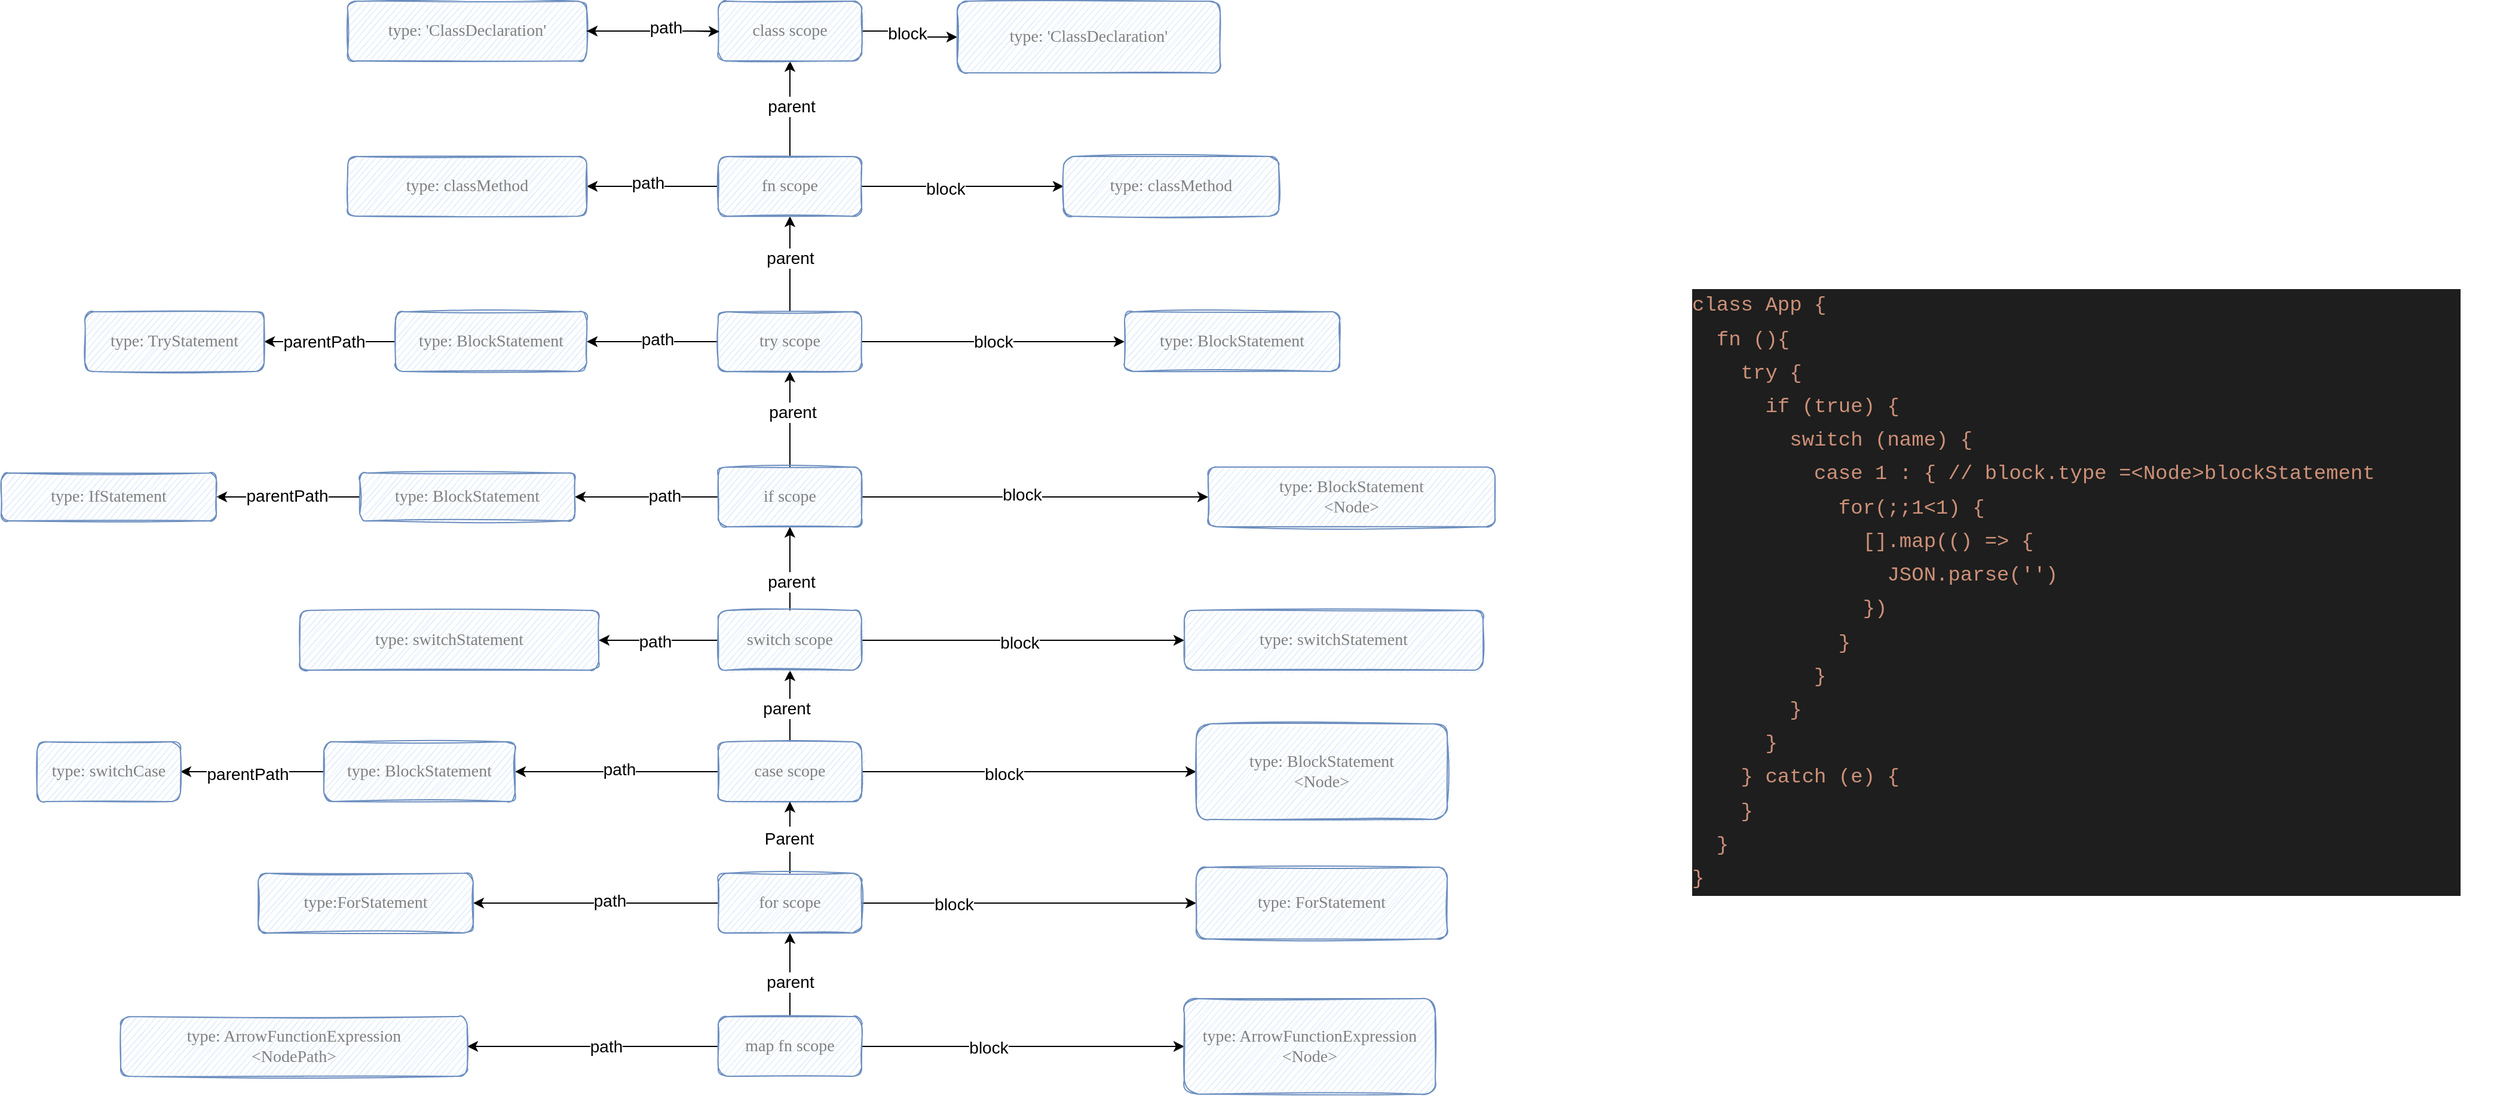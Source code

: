 <mxfile version="16.0.2" type="device"><diagram id="taAJ-SXlamhrRmZoocP4" name="scope"><mxGraphModel dx="946" dy="672" grid="1" gridSize="10" guides="1" tooltips="1" connect="1" arrows="1" fold="1" page="1" pageScale="1" pageWidth="1169" pageHeight="1654" math="0" shadow="0"><root><mxCell id="0"/><mxCell id="1" parent="0"/><mxCell id="28EXJgT4AXGGkF15XMkx-15" value="" style="edgeStyle=orthogonalEdgeStyle;rounded=0;orthogonalLoop=1;jettySize=auto;html=1;fontSize=14;" parent="1" source="28EXJgT4AXGGkF15XMkx-1" target="28EXJgT4AXGGkF15XMkx-2" edge="1"><mxGeometry relative="1" as="geometry"/></mxCell><mxCell id="28EXJgT4AXGGkF15XMkx-17" value="parent" style="edgeLabel;html=1;align=center;verticalAlign=middle;resizable=0;points=[];fontSize=14;" parent="28EXJgT4AXGGkF15XMkx-15" vertex="1" connectable="0"><mxGeometry x="-0.067" y="3" relative="1" as="geometry"><mxPoint as="offset"/></mxGeometry></mxCell><mxCell id="28EXJgT4AXGGkF15XMkx-40" style="edgeStyle=orthogonalEdgeStyle;rounded=0;orthogonalLoop=1;jettySize=auto;html=1;exitX=1;exitY=0.5;exitDx=0;exitDy=0;fontSize=14;" parent="1" source="28EXJgT4AXGGkF15XMkx-1" target="28EXJgT4AXGGkF15XMkx-39" edge="1"><mxGeometry relative="1" as="geometry"/></mxCell><mxCell id="28EXJgT4AXGGkF15XMkx-41" value="block" style="edgeLabel;html=1;align=center;verticalAlign=middle;resizable=0;points=[];fontSize=14;" parent="28EXJgT4AXGGkF15XMkx-40" vertex="1" connectable="0"><mxGeometry x="-0.15" y="-2" relative="1" as="geometry"><mxPoint as="offset"/></mxGeometry></mxCell><mxCell id="28EXJgT4AXGGkF15XMkx-44" value="" style="edgeStyle=orthogonalEdgeStyle;rounded=0;orthogonalLoop=1;jettySize=auto;html=1;fontSize=14;" parent="1" source="28EXJgT4AXGGkF15XMkx-1" target="28EXJgT4AXGGkF15XMkx-43" edge="1"><mxGeometry relative="1" as="geometry"/></mxCell><mxCell id="28EXJgT4AXGGkF15XMkx-45" value="path" style="edgeLabel;html=1;align=center;verticalAlign=middle;resizable=0;points=[];fontSize=14;" parent="28EXJgT4AXGGkF15XMkx-44" vertex="1" connectable="0"><mxGeometry x="-0.025" y="-2" relative="1" as="geometry"><mxPoint as="offset"/></mxGeometry></mxCell><mxCell id="28EXJgT4AXGGkF15XMkx-1" value="&lt;font color=&quot;#808080&quot; face=&quot;Comic Sans MS&quot;&gt;&lt;span style=&quot;font-size: 14px&quot;&gt;case scope&lt;/span&gt;&lt;/font&gt;" style="rounded=1;whiteSpace=wrap;html=1;fillColor=#dae8fc;strokeColor=#6c8ebf;sketch=1;" parent="1" vertex="1"><mxGeometry x="880" y="850" width="120" height="50" as="geometry"/></mxCell><mxCell id="28EXJgT4AXGGkF15XMkx-18" value="" style="edgeStyle=orthogonalEdgeStyle;rounded=0;orthogonalLoop=1;jettySize=auto;html=1;fontSize=14;" parent="1" source="28EXJgT4AXGGkF15XMkx-2" target="28EXJgT4AXGGkF15XMkx-7" edge="1"><mxGeometry relative="1" as="geometry"/></mxCell><mxCell id="28EXJgT4AXGGkF15XMkx-19" value="parent" style="edgeLabel;html=1;align=center;verticalAlign=middle;resizable=0;points=[];fontSize=14;" parent="28EXJgT4AXGGkF15XMkx-18" vertex="1" connectable="0"><mxGeometry x="-0.314" y="-1" relative="1" as="geometry"><mxPoint as="offset"/></mxGeometry></mxCell><mxCell id="28EXJgT4AXGGkF15XMkx-50" value="" style="edgeStyle=orthogonalEdgeStyle;rounded=0;orthogonalLoop=1;jettySize=auto;html=1;fontSize=14;" parent="1" source="28EXJgT4AXGGkF15XMkx-2" target="28EXJgT4AXGGkF15XMkx-49" edge="1"><mxGeometry relative="1" as="geometry"/></mxCell><mxCell id="28EXJgT4AXGGkF15XMkx-51" value="block" style="edgeLabel;html=1;align=center;verticalAlign=middle;resizable=0;points=[];fontSize=14;" parent="28EXJgT4AXGGkF15XMkx-50" vertex="1" connectable="0"><mxGeometry x="-0.025" y="-2" relative="1" as="geometry"><mxPoint as="offset"/></mxGeometry></mxCell><mxCell id="28EXJgT4AXGGkF15XMkx-88" style="edgeStyle=orthogonalEdgeStyle;rounded=0;orthogonalLoop=1;jettySize=auto;html=1;exitX=0;exitY=0.5;exitDx=0;exitDy=0;entryX=1;entryY=0.5;entryDx=0;entryDy=0;fontSize=14;" parent="1" source="28EXJgT4AXGGkF15XMkx-2" target="28EXJgT4AXGGkF15XMkx-87" edge="1"><mxGeometry relative="1" as="geometry"/></mxCell><mxCell id="28EXJgT4AXGGkF15XMkx-90" value="path" style="edgeLabel;html=1;align=center;verticalAlign=middle;resizable=0;points=[];fontSize=14;" parent="28EXJgT4AXGGkF15XMkx-88" vertex="1" connectable="0"><mxGeometry x="0.06" y="1" relative="1" as="geometry"><mxPoint as="offset"/></mxGeometry></mxCell><mxCell id="28EXJgT4AXGGkF15XMkx-2" value="&lt;font color=&quot;#808080&quot; face=&quot;Comic Sans MS&quot;&gt;&lt;span style=&quot;font-size: 14px&quot;&gt;switch scope&lt;/span&gt;&lt;/font&gt;" style="rounded=1;whiteSpace=wrap;html=1;fillColor=#dae8fc;strokeColor=#6c8ebf;sketch=1;" parent="1" vertex="1"><mxGeometry x="880" y="740" width="120" height="50" as="geometry"/></mxCell><mxCell id="28EXJgT4AXGGkF15XMkx-3" value="&lt;h1 style=&quot;font-size: 17px&quot;&gt;&lt;div style=&quot;color: rgb(212 , 212 , 212) ; background-color: rgb(30 , 30 , 30) ; font-family: &amp;#34;fira code&amp;#34; , &amp;#34;menlo&amp;#34; , &amp;#34;monaco&amp;#34; , &amp;#34;courier new&amp;#34; , monospace ; font-weight: normal ; line-height: 1.66&quot;&gt;&lt;div&gt;&lt;span style=&quot;color: #ce9178&quot;&gt;class App {&lt;/span&gt;&lt;/div&gt;&lt;div&gt;&lt;span style=&quot;color: #ce9178&quot;&gt;&amp;nbsp; fn (){&lt;/span&gt;&lt;/div&gt;&lt;div&gt;&lt;span style=&quot;color: #ce9178&quot;&gt;&amp;nbsp; &amp;nbsp; try {&lt;/span&gt;&lt;/div&gt;&lt;div&gt;&lt;span style=&quot;color: #ce9178&quot;&gt;&amp;nbsp; &amp;nbsp; &amp;nbsp; if (true) {&lt;/span&gt;&lt;/div&gt;&lt;div&gt;&lt;span style=&quot;color: #ce9178&quot;&gt;&amp;nbsp; &amp;nbsp; &amp;nbsp; &amp;nbsp; switch (name) {&lt;/span&gt;&lt;/div&gt;&lt;div&gt;&lt;span style=&quot;color: #ce9178&quot;&gt;                    &lt;span style=&quot;white-space: pre&quot;&gt;&#9;&lt;/span&gt;&amp;nbsp; case 1 : { // block.type =&amp;lt;Node&amp;gt;blockStatement&amp;nbsp; &amp;nbsp; &amp;nbsp; &amp;nbsp;&lt;/span&gt;&lt;/div&gt;&lt;div&gt;&lt;span style=&quot;color: #ce9178&quot;&gt;&amp;nbsp; &amp;nbsp; &amp;nbsp; &amp;nbsp; &amp;nbsp; &amp;nbsp; for(;;1&amp;lt;1) {&lt;/span&gt;&lt;/div&gt;&lt;div&gt;&lt;span style=&quot;color: #ce9178&quot;&gt;&amp;nbsp; &amp;nbsp; &amp;nbsp; &amp;nbsp; &amp;nbsp; &amp;nbsp; &amp;nbsp; [].map(() =&amp;gt; {&lt;/span&gt;&lt;/div&gt;&lt;div&gt;&lt;span style=&quot;color: #ce9178&quot;&gt;&amp;nbsp; &amp;nbsp; &amp;nbsp; &amp;nbsp; &amp;nbsp; &amp;nbsp; &amp;nbsp; &amp;nbsp; JSON.parse('')&lt;/span&gt;&lt;/div&gt;&lt;div&gt;&lt;span style=&quot;color: #ce9178&quot;&gt;&amp;nbsp; &amp;nbsp; &amp;nbsp; &amp;nbsp; &amp;nbsp; &amp;nbsp; &amp;nbsp; })&lt;/span&gt;&lt;/div&gt;&lt;div&gt;&lt;span style=&quot;color: #ce9178&quot;&gt;&amp;nbsp; &amp;nbsp; &amp;nbsp; &amp;nbsp; &amp;nbsp; &amp;nbsp; }&lt;/span&gt;&lt;/div&gt;&lt;div&gt;&lt;span style=&quot;color: #ce9178&quot;&gt;&amp;nbsp; &amp;nbsp; &amp;nbsp; &amp;nbsp; &amp;nbsp; }&lt;/span&gt;&lt;/div&gt;&lt;div&gt;&lt;span style=&quot;color: #ce9178&quot;&gt;&amp;nbsp; &amp;nbsp; &amp;nbsp; &amp;nbsp; }&lt;/span&gt;&lt;/div&gt;&lt;div&gt;&lt;span style=&quot;color: #ce9178&quot;&gt;&amp;nbsp; &amp;nbsp; &amp;nbsp; }&lt;/span&gt;&lt;/div&gt;&lt;div&gt;&lt;span style=&quot;color: #ce9178&quot;&gt;&amp;nbsp; &amp;nbsp; } catch (e) {&lt;/span&gt;&lt;/div&gt;&lt;div&gt;&lt;span style=&quot;color: #ce9178&quot;&gt;    &lt;/span&gt;&lt;/div&gt;&lt;div&gt;&lt;span style=&quot;color: #ce9178&quot;&gt;&amp;nbsp; &amp;nbsp; }&lt;/span&gt;&lt;/div&gt;&lt;div&gt;&lt;span style=&quot;color: #ce9178&quot;&gt;&amp;nbsp; }&lt;/span&gt;&lt;/div&gt;&lt;div&gt;&lt;span style=&quot;color: #ce9178&quot;&gt;}&lt;/span&gt;&lt;/div&gt;&lt;/div&gt;&lt;/h1&gt;" style="text;html=1;strokeColor=none;fillColor=none;spacing=5;spacingTop=-20;whiteSpace=wrap;overflow=hidden;rounded=0;" parent="1" vertex="1"><mxGeometry x="1690" y="470" width="680" height="550" as="geometry"/></mxCell><mxCell id="28EXJgT4AXGGkF15XMkx-11" value="" style="edgeStyle=orthogonalEdgeStyle;rounded=0;orthogonalLoop=1;jettySize=auto;html=1;" parent="1" source="28EXJgT4AXGGkF15XMkx-5" target="28EXJgT4AXGGkF15XMkx-6" edge="1"><mxGeometry relative="1" as="geometry"/></mxCell><mxCell id="28EXJgT4AXGGkF15XMkx-12" value="parent" style="edgeLabel;html=1;align=center;verticalAlign=middle;resizable=0;points=[];fontSize=14;" parent="28EXJgT4AXGGkF15XMkx-11" vertex="1" connectable="0"><mxGeometry x="-0.171" relative="1" as="geometry"><mxPoint as="offset"/></mxGeometry></mxCell><mxCell id="28EXJgT4AXGGkF15XMkx-27" value="" style="edgeStyle=orthogonalEdgeStyle;rounded=0;orthogonalLoop=1;jettySize=auto;html=1;fontSize=17;" parent="1" source="28EXJgT4AXGGkF15XMkx-5" target="28EXJgT4AXGGkF15XMkx-26" edge="1"><mxGeometry relative="1" as="geometry"/></mxCell><mxCell id="28EXJgT4AXGGkF15XMkx-28" value="&lt;font style=&quot;font-size: 14px&quot;&gt;block&lt;/font&gt;" style="edgeLabel;html=1;align=center;verticalAlign=middle;resizable=0;points=[];fontSize=17;" parent="28EXJgT4AXGGkF15XMkx-27" vertex="1" connectable="0"><mxGeometry x="-0.22" y="-1" relative="1" as="geometry"><mxPoint as="offset"/></mxGeometry></mxCell><mxCell id="28EXJgT4AXGGkF15XMkx-30" value="" style="edgeStyle=orthogonalEdgeStyle;rounded=0;orthogonalLoop=1;jettySize=auto;html=1;fontSize=17;" parent="1" source="28EXJgT4AXGGkF15XMkx-5" target="28EXJgT4AXGGkF15XMkx-29" edge="1"><mxGeometry relative="1" as="geometry"/></mxCell><mxCell id="28EXJgT4AXGGkF15XMkx-33" value="&lt;font style=&quot;font-size: 14px&quot;&gt;path&lt;/font&gt;" style="edgeLabel;html=1;align=center;verticalAlign=middle;resizable=0;points=[];fontSize=17;" parent="28EXJgT4AXGGkF15XMkx-30" vertex="1" connectable="0"><mxGeometry x="-0.1" relative="1" as="geometry"><mxPoint as="offset"/></mxGeometry></mxCell><mxCell id="28EXJgT4AXGGkF15XMkx-5" value="&lt;font color=&quot;#808080&quot; face=&quot;Comic Sans MS&quot;&gt;&lt;span style=&quot;font-size: 14px&quot;&gt;map fn scope&lt;/span&gt;&lt;/font&gt;" style="rounded=1;whiteSpace=wrap;html=1;fillColor=#dae8fc;strokeColor=#6c8ebf;sketch=1;" parent="1" vertex="1"><mxGeometry x="880" y="1080" width="120" height="50" as="geometry"/></mxCell><mxCell id="28EXJgT4AXGGkF15XMkx-31" value="" style="edgeStyle=orthogonalEdgeStyle;rounded=0;orthogonalLoop=1;jettySize=auto;html=1;fontSize=17;" parent="1" source="28EXJgT4AXGGkF15XMkx-6" target="28EXJgT4AXGGkF15XMkx-1" edge="1"><mxGeometry relative="1" as="geometry"/></mxCell><mxCell id="28EXJgT4AXGGkF15XMkx-32" value="&lt;font style=&quot;font-size: 14px&quot;&gt;Parent&lt;/font&gt;" style="edgeLabel;html=1;align=center;verticalAlign=middle;resizable=0;points=[];fontSize=17;" parent="28EXJgT4AXGGkF15XMkx-31" vertex="1" connectable="0"><mxGeometry x="-0.033" y="1" relative="1" as="geometry"><mxPoint as="offset"/></mxGeometry></mxCell><mxCell id="28EXJgT4AXGGkF15XMkx-35" value="" style="edgeStyle=orthogonalEdgeStyle;rounded=0;orthogonalLoop=1;jettySize=auto;html=1;fontSize=14;" parent="1" source="28EXJgT4AXGGkF15XMkx-6" target="28EXJgT4AXGGkF15XMkx-34" edge="1"><mxGeometry relative="1" as="geometry"/></mxCell><mxCell id="28EXJgT4AXGGkF15XMkx-36" value="block" style="edgeLabel;html=1;align=center;verticalAlign=middle;resizable=0;points=[];fontSize=14;" parent="28EXJgT4AXGGkF15XMkx-35" vertex="1" connectable="0"><mxGeometry x="-0.45" y="-1" relative="1" as="geometry"><mxPoint as="offset"/></mxGeometry></mxCell><mxCell id="28EXJgT4AXGGkF15XMkx-38" value="" style="edgeStyle=orthogonalEdgeStyle;rounded=0;orthogonalLoop=1;jettySize=auto;html=1;fontSize=14;" parent="1" source="28EXJgT4AXGGkF15XMkx-6" target="28EXJgT4AXGGkF15XMkx-37" edge="1"><mxGeometry relative="1" as="geometry"/></mxCell><mxCell id="28EXJgT4AXGGkF15XMkx-91" value="path" style="edgeLabel;html=1;align=center;verticalAlign=middle;resizable=0;points=[];fontSize=14;" parent="28EXJgT4AXGGkF15XMkx-38" vertex="1" connectable="0"><mxGeometry x="-0.112" y="-2" relative="1" as="geometry"><mxPoint as="offset"/></mxGeometry></mxCell><mxCell id="28EXJgT4AXGGkF15XMkx-6" value="&lt;font color=&quot;#808080&quot; face=&quot;Comic Sans MS&quot;&gt;&lt;span style=&quot;font-size: 14px&quot;&gt;for scope&lt;/span&gt;&lt;/font&gt;" style="rounded=1;whiteSpace=wrap;html=1;fillColor=#dae8fc;strokeColor=#6c8ebf;sketch=1;" parent="1" vertex="1"><mxGeometry x="880" y="960" width="120" height="50" as="geometry"/></mxCell><mxCell id="28EXJgT4AXGGkF15XMkx-20" value="" style="edgeStyle=orthogonalEdgeStyle;rounded=0;orthogonalLoop=1;jettySize=auto;html=1;fontSize=14;" parent="1" source="28EXJgT4AXGGkF15XMkx-7" target="28EXJgT4AXGGkF15XMkx-8" edge="1"><mxGeometry relative="1" as="geometry"/></mxCell><mxCell id="28EXJgT4AXGGkF15XMkx-21" value="parent" style="edgeLabel;html=1;align=center;verticalAlign=middle;resizable=0;points=[];fontSize=14;" parent="28EXJgT4AXGGkF15XMkx-20" vertex="1" connectable="0"><mxGeometry x="0.15" y="-2" relative="1" as="geometry"><mxPoint as="offset"/></mxGeometry></mxCell><mxCell id="28EXJgT4AXGGkF15XMkx-53" value="" style="edgeStyle=orthogonalEdgeStyle;rounded=0;orthogonalLoop=1;jettySize=auto;html=1;fontSize=14;" parent="1" source="28EXJgT4AXGGkF15XMkx-7" target="28EXJgT4AXGGkF15XMkx-52" edge="1"><mxGeometry relative="1" as="geometry"/></mxCell><mxCell id="28EXJgT4AXGGkF15XMkx-54" value="block" style="edgeLabel;html=1;align=center;verticalAlign=middle;resizable=0;points=[];fontSize=14;" parent="28EXJgT4AXGGkF15XMkx-53" vertex="1" connectable="0"><mxGeometry x="-0.075" y="2" relative="1" as="geometry"><mxPoint as="offset"/></mxGeometry></mxCell><mxCell id="28EXJgT4AXGGkF15XMkx-56" value="" style="edgeStyle=orthogonalEdgeStyle;rounded=0;orthogonalLoop=1;jettySize=auto;html=1;fontSize=14;" parent="1" source="28EXJgT4AXGGkF15XMkx-7" target="28EXJgT4AXGGkF15XMkx-55" edge="1"><mxGeometry relative="1" as="geometry"/></mxCell><mxCell id="28EXJgT4AXGGkF15XMkx-57" value="path" style="edgeLabel;html=1;align=center;verticalAlign=middle;resizable=0;points=[];fontSize=14;" parent="28EXJgT4AXGGkF15XMkx-56" vertex="1" connectable="0"><mxGeometry x="-0.25" y="-1" relative="1" as="geometry"><mxPoint as="offset"/></mxGeometry></mxCell><mxCell id="28EXJgT4AXGGkF15XMkx-7" value="&lt;font color=&quot;#808080&quot; face=&quot;Comic Sans MS&quot;&gt;&lt;span style=&quot;font-size: 14px&quot;&gt;if scope&lt;/span&gt;&lt;/font&gt;" style="rounded=1;whiteSpace=wrap;html=1;fillColor=#dae8fc;strokeColor=#6c8ebf;sketch=1;" parent="1" vertex="1"><mxGeometry x="880" y="620" width="120" height="50" as="geometry"/></mxCell><mxCell id="28EXJgT4AXGGkF15XMkx-22" value="" style="edgeStyle=orthogonalEdgeStyle;rounded=0;orthogonalLoop=1;jettySize=auto;html=1;fontSize=14;" parent="1" source="28EXJgT4AXGGkF15XMkx-8" target="28EXJgT4AXGGkF15XMkx-9" edge="1"><mxGeometry relative="1" as="geometry"/></mxCell><mxCell id="28EXJgT4AXGGkF15XMkx-23" value="parent" style="edgeLabel;html=1;align=center;verticalAlign=middle;resizable=0;points=[];fontSize=14;" parent="28EXJgT4AXGGkF15XMkx-22" vertex="1" connectable="0"><mxGeometry x="0.125" relative="1" as="geometry"><mxPoint as="offset"/></mxGeometry></mxCell><mxCell id="28EXJgT4AXGGkF15XMkx-62" value="" style="edgeStyle=orthogonalEdgeStyle;rounded=0;orthogonalLoop=1;jettySize=auto;html=1;fontSize=14;" parent="1" source="28EXJgT4AXGGkF15XMkx-8" target="28EXJgT4AXGGkF15XMkx-61" edge="1"><mxGeometry relative="1" as="geometry"/></mxCell><mxCell id="28EXJgT4AXGGkF15XMkx-63" value="block" style="edgeLabel;html=1;align=center;verticalAlign=middle;resizable=0;points=[];fontSize=14;" parent="28EXJgT4AXGGkF15XMkx-62" vertex="1" connectable="0"><mxGeometry x="-0.425" y="2" relative="1" as="geometry"><mxPoint x="47" y="2" as="offset"/></mxGeometry></mxCell><mxCell id="28EXJgT4AXGGkF15XMkx-65" value="" style="edgeStyle=orthogonalEdgeStyle;rounded=0;orthogonalLoop=1;jettySize=auto;html=1;fontSize=14;" parent="1" source="28EXJgT4AXGGkF15XMkx-8" target="28EXJgT4AXGGkF15XMkx-64" edge="1"><mxGeometry relative="1" as="geometry"/></mxCell><mxCell id="28EXJgT4AXGGkF15XMkx-68" value="path" style="edgeLabel;html=1;align=center;verticalAlign=middle;resizable=0;points=[];fontSize=14;" parent="28EXJgT4AXGGkF15XMkx-65" vertex="1" connectable="0"><mxGeometry x="-0.073" y="-2" relative="1" as="geometry"><mxPoint as="offset"/></mxGeometry></mxCell><mxCell id="28EXJgT4AXGGkF15XMkx-8" value="&lt;font color=&quot;#808080&quot; face=&quot;Comic Sans MS&quot;&gt;&lt;span style=&quot;font-size: 14px&quot;&gt;try scope&lt;/span&gt;&lt;/font&gt;" style="rounded=1;whiteSpace=wrap;html=1;fillColor=#dae8fc;strokeColor=#6c8ebf;sketch=1;" parent="1" vertex="1"><mxGeometry x="880" y="490" width="120" height="50" as="geometry"/></mxCell><mxCell id="28EXJgT4AXGGkF15XMkx-24" value="" style="edgeStyle=orthogonalEdgeStyle;rounded=0;orthogonalLoop=1;jettySize=auto;html=1;fontSize=14;" parent="1" source="28EXJgT4AXGGkF15XMkx-9" target="28EXJgT4AXGGkF15XMkx-10" edge="1"><mxGeometry relative="1" as="geometry"/></mxCell><mxCell id="28EXJgT4AXGGkF15XMkx-25" value="parent" style="edgeLabel;html=1;align=center;verticalAlign=middle;resizable=0;points=[];fontSize=14;" parent="28EXJgT4AXGGkF15XMkx-24" vertex="1" connectable="0"><mxGeometry x="0.05" y="-1" relative="1" as="geometry"><mxPoint as="offset"/></mxGeometry></mxCell><mxCell id="28EXJgT4AXGGkF15XMkx-71" value="" style="edgeStyle=orthogonalEdgeStyle;rounded=0;orthogonalLoop=1;jettySize=auto;html=1;fontSize=14;" parent="1" source="28EXJgT4AXGGkF15XMkx-9" target="28EXJgT4AXGGkF15XMkx-70" edge="1"><mxGeometry relative="1" as="geometry"/></mxCell><mxCell id="28EXJgT4AXGGkF15XMkx-72" value="block" style="edgeLabel;html=1;align=center;verticalAlign=middle;resizable=0;points=[];fontSize=14;" parent="28EXJgT4AXGGkF15XMkx-71" vertex="1" connectable="0"><mxGeometry x="-0.175" y="-2" relative="1" as="geometry"><mxPoint as="offset"/></mxGeometry></mxCell><mxCell id="28EXJgT4AXGGkF15XMkx-74" value="" style="edgeStyle=orthogonalEdgeStyle;rounded=0;orthogonalLoop=1;jettySize=auto;html=1;fontSize=14;" parent="1" source="28EXJgT4AXGGkF15XMkx-9" target="28EXJgT4AXGGkF15XMkx-73" edge="1"><mxGeometry relative="1" as="geometry"/></mxCell><mxCell id="28EXJgT4AXGGkF15XMkx-77" value="path" style="edgeLabel;html=1;align=center;verticalAlign=middle;resizable=0;points=[];fontSize=14;" parent="28EXJgT4AXGGkF15XMkx-74" vertex="1" connectable="0"><mxGeometry x="0.075" y="-3" relative="1" as="geometry"><mxPoint as="offset"/></mxGeometry></mxCell><mxCell id="28EXJgT4AXGGkF15XMkx-9" value="&lt;font color=&quot;#808080&quot; face=&quot;Comic Sans MS&quot;&gt;&lt;span style=&quot;font-size: 14px&quot;&gt;fn scope&lt;/span&gt;&lt;/font&gt;" style="rounded=1;whiteSpace=wrap;html=1;fillColor=#dae8fc;strokeColor=#6c8ebf;sketch=1;" parent="1" vertex="1"><mxGeometry x="880" y="360" width="120" height="50" as="geometry"/></mxCell><mxCell id="28EXJgT4AXGGkF15XMkx-79" value="" style="edgeStyle=orthogonalEdgeStyle;rounded=0;orthogonalLoop=1;jettySize=auto;html=1;fontSize=14;" parent="1" source="28EXJgT4AXGGkF15XMkx-10" target="28EXJgT4AXGGkF15XMkx-78" edge="1"><mxGeometry relative="1" as="geometry"/></mxCell><mxCell id="28EXJgT4AXGGkF15XMkx-80" value="block" style="edgeLabel;html=1;align=center;verticalAlign=middle;resizable=0;points=[];fontSize=14;" parent="28EXJgT4AXGGkF15XMkx-79" vertex="1" connectable="0"><mxGeometry x="-0.025" y="-2" relative="1" as="geometry"><mxPoint as="offset"/></mxGeometry></mxCell><mxCell id="28EXJgT4AXGGkF15XMkx-82" value="" style="edgeStyle=orthogonalEdgeStyle;rounded=0;orthogonalLoop=1;jettySize=auto;html=1;fontSize=14;" parent="1" source="28EXJgT4AXGGkF15XMkx-10" target="28EXJgT4AXGGkF15XMkx-81" edge="1"><mxGeometry relative="1" as="geometry"/></mxCell><mxCell id="28EXJgT4AXGGkF15XMkx-86" value="path" style="edgeLabel;html=1;align=center;verticalAlign=middle;resizable=0;points=[];fontSize=14;" parent="28EXJgT4AXGGkF15XMkx-82" vertex="1" connectable="0"><mxGeometry x="-0.2" y="-3" relative="1" as="geometry"><mxPoint as="offset"/></mxGeometry></mxCell><mxCell id="28EXJgT4AXGGkF15XMkx-10" value="&lt;font color=&quot;#808080&quot; face=&quot;Comic Sans MS&quot;&gt;&lt;span style=&quot;font-size: 14px&quot;&gt;class scope&lt;/span&gt;&lt;/font&gt;" style="rounded=1;whiteSpace=wrap;html=1;fillColor=#dae8fc;strokeColor=#6c8ebf;sketch=1;" parent="1" vertex="1"><mxGeometry x="880" y="230" width="120" height="50" as="geometry"/></mxCell><mxCell id="28EXJgT4AXGGkF15XMkx-26" value="&lt;font color=&quot;#808080&quot; face=&quot;Comic Sans MS&quot;&gt;&lt;span style=&quot;font-size: 14px&quot;&gt;type: ArrowFunctionExpression&lt;/span&gt;&lt;br&gt;&lt;span style=&quot;font-size: 14px&quot;&gt;&amp;lt;Node&amp;gt;&lt;/span&gt;&lt;br&gt;&lt;/font&gt;" style="rounded=1;whiteSpace=wrap;html=1;fillColor=#dae8fc;strokeColor=#6c8ebf;sketch=1;" parent="1" vertex="1"><mxGeometry x="1270" y="1065" width="210" height="80" as="geometry"/></mxCell><mxCell id="28EXJgT4AXGGkF15XMkx-29" value="&lt;font color=&quot;#808080&quot; face=&quot;Comic Sans MS&quot;&gt;&lt;span style=&quot;font-size: 14px&quot;&gt;type: ArrowFunctionExpression&lt;/span&gt;&lt;br&gt;&lt;span style=&quot;font-size: 14px&quot;&gt;&amp;lt;NodePath&amp;gt;&lt;/span&gt;&lt;br&gt;&lt;/font&gt;" style="rounded=1;whiteSpace=wrap;html=1;fillColor=#dae8fc;strokeColor=#6c8ebf;sketch=1;" parent="1" vertex="1"><mxGeometry x="380" y="1080" width="290" height="50" as="geometry"/></mxCell><mxCell id="28EXJgT4AXGGkF15XMkx-34" value="&lt;font color=&quot;#808080&quot; face=&quot;Comic Sans MS&quot;&gt;&lt;span style=&quot;font-size: 14px&quot;&gt;type: ForStatement&lt;/span&gt;&lt;/font&gt;" style="rounded=1;whiteSpace=wrap;html=1;fillColor=#dae8fc;strokeColor=#6c8ebf;sketch=1;" parent="1" vertex="1"><mxGeometry x="1280" y="955" width="210" height="60" as="geometry"/></mxCell><mxCell id="28EXJgT4AXGGkF15XMkx-37" value="&lt;font color=&quot;#808080&quot; face=&quot;Comic Sans MS&quot;&gt;&lt;span style=&quot;font-size: 14px&quot;&gt;type:ForStatement&lt;/span&gt;&lt;/font&gt;" style="rounded=1;whiteSpace=wrap;html=1;fillColor=#dae8fc;strokeColor=#6c8ebf;sketch=1;" parent="1" vertex="1"><mxGeometry x="495" y="960" width="180" height="50" as="geometry"/></mxCell><mxCell id="28EXJgT4AXGGkF15XMkx-39" value="&lt;font color=&quot;#808080&quot; face=&quot;Comic Sans MS&quot;&gt;&lt;span style=&quot;font-size: 14px&quot;&gt;type: BlockStatement&lt;br&gt;&amp;lt;Node&amp;gt;&lt;br&gt;&lt;/span&gt;&lt;/font&gt;" style="rounded=1;whiteSpace=wrap;html=1;fillColor=#dae8fc;strokeColor=#6c8ebf;sketch=1;" parent="1" vertex="1"><mxGeometry x="1280" y="835" width="210" height="80" as="geometry"/></mxCell><mxCell id="28EXJgT4AXGGkF15XMkx-47" value="" style="edgeStyle=orthogonalEdgeStyle;rounded=0;orthogonalLoop=1;jettySize=auto;html=1;fontSize=14;" parent="1" source="28EXJgT4AXGGkF15XMkx-43" target="28EXJgT4AXGGkF15XMkx-46" edge="1"><mxGeometry relative="1" as="geometry"/></mxCell><mxCell id="28EXJgT4AXGGkF15XMkx-48" value="parentPath" style="edgeLabel;html=1;align=center;verticalAlign=middle;resizable=0;points=[];fontSize=14;" parent="28EXJgT4AXGGkF15XMkx-47" vertex="1" connectable="0"><mxGeometry x="0.075" y="2" relative="1" as="geometry"><mxPoint as="offset"/></mxGeometry></mxCell><mxCell id="28EXJgT4AXGGkF15XMkx-43" value="&lt;font color=&quot;#808080&quot; face=&quot;Comic Sans MS&quot;&gt;&lt;span style=&quot;font-size: 14px&quot;&gt;type: BlockStatement&lt;/span&gt;&lt;/font&gt;" style="rounded=1;whiteSpace=wrap;html=1;fillColor=#dae8fc;strokeColor=#6c8ebf;sketch=1;" parent="1" vertex="1"><mxGeometry x="550" y="850" width="160" height="50" as="geometry"/></mxCell><mxCell id="28EXJgT4AXGGkF15XMkx-46" value="&lt;font color=&quot;#808080&quot; face=&quot;Comic Sans MS&quot;&gt;&lt;span style=&quot;font-size: 14px&quot;&gt;type: switchCase&lt;/span&gt;&lt;/font&gt;" style="rounded=1;whiteSpace=wrap;html=1;fillColor=#dae8fc;strokeColor=#6c8ebf;sketch=1;" parent="1" vertex="1"><mxGeometry x="310" y="850" width="120" height="50" as="geometry"/></mxCell><mxCell id="28EXJgT4AXGGkF15XMkx-49" value="&lt;font color=&quot;#808080&quot; face=&quot;Comic Sans MS&quot;&gt;&lt;span style=&quot;font-size: 14px&quot;&gt;type: switchStatement&lt;/span&gt;&lt;/font&gt;" style="rounded=1;whiteSpace=wrap;html=1;fillColor=#dae8fc;strokeColor=#6c8ebf;sketch=1;" parent="1" vertex="1"><mxGeometry x="1270" y="740" width="250" height="50" as="geometry"/></mxCell><mxCell id="28EXJgT4AXGGkF15XMkx-52" value="&lt;span style=&quot;color: rgb(128 , 128 , 128) ; font-family: &amp;#34;comic sans ms&amp;#34; ; font-size: 14px&quot;&gt;type: BlockStatement&lt;/span&gt;&lt;br style=&quot;color: rgb(128 , 128 , 128) ; font-family: &amp;#34;comic sans ms&amp;#34; ; font-size: 14px&quot;&gt;&lt;span style=&quot;color: rgb(128 , 128 , 128) ; font-family: &amp;#34;comic sans ms&amp;#34; ; font-size: 14px&quot;&gt;&amp;lt;Node&amp;gt;&lt;/span&gt;" style="rounded=1;whiteSpace=wrap;html=1;fillColor=#dae8fc;strokeColor=#6c8ebf;sketch=1;" parent="1" vertex="1"><mxGeometry x="1290" y="620" width="240" height="50" as="geometry"/></mxCell><mxCell id="28EXJgT4AXGGkF15XMkx-59" value="" style="edgeStyle=orthogonalEdgeStyle;rounded=0;orthogonalLoop=1;jettySize=auto;html=1;fontSize=14;" parent="1" source="28EXJgT4AXGGkF15XMkx-55" target="28EXJgT4AXGGkF15XMkx-58" edge="1"><mxGeometry relative="1" as="geometry"/></mxCell><mxCell id="28EXJgT4AXGGkF15XMkx-60" value="parentPath" style="edgeLabel;html=1;align=center;verticalAlign=middle;resizable=0;points=[];fontSize=14;" parent="28EXJgT4AXGGkF15XMkx-59" vertex="1" connectable="0"><mxGeometry x="0.025" y="-1" relative="1" as="geometry"><mxPoint as="offset"/></mxGeometry></mxCell><mxCell id="28EXJgT4AXGGkF15XMkx-55" value="&lt;span style=&quot;color: rgb(128 , 128 , 128) ; font-family: &amp;#34;comic sans ms&amp;#34; ; font-size: 14px&quot;&gt;type: BlockStatement&lt;/span&gt;" style="rounded=1;whiteSpace=wrap;html=1;fillColor=#dae8fc;strokeColor=#6c8ebf;sketch=1;" parent="1" vertex="1"><mxGeometry x="580" y="625" width="180" height="40" as="geometry"/></mxCell><mxCell id="28EXJgT4AXGGkF15XMkx-58" value="&lt;span style=&quot;color: rgb(128 , 128 , 128) ; font-family: &amp;#34;comic sans ms&amp;#34; ; font-size: 14px&quot;&gt;type: IfStatement&lt;/span&gt;" style="rounded=1;whiteSpace=wrap;html=1;fillColor=#dae8fc;strokeColor=#6c8ebf;sketch=1;" parent="1" vertex="1"><mxGeometry x="280" y="625" width="180" height="40" as="geometry"/></mxCell><mxCell id="28EXJgT4AXGGkF15XMkx-61" value="&lt;span style=&quot;color: rgb(128 , 128 , 128) ; font-family: &amp;#34;comic sans ms&amp;#34; ; font-size: 14px&quot;&gt;type: BlockStatement&lt;/span&gt;" style="rounded=1;whiteSpace=wrap;html=1;fillColor=#dae8fc;strokeColor=#6c8ebf;sketch=1;" parent="1" vertex="1"><mxGeometry x="1220" y="490" width="180" height="50" as="geometry"/></mxCell><mxCell id="28EXJgT4AXGGkF15XMkx-67" value="" style="edgeStyle=orthogonalEdgeStyle;rounded=0;orthogonalLoop=1;jettySize=auto;html=1;fontSize=14;" parent="1" source="28EXJgT4AXGGkF15XMkx-64" target="28EXJgT4AXGGkF15XMkx-66" edge="1"><mxGeometry relative="1" as="geometry"/></mxCell><mxCell id="28EXJgT4AXGGkF15XMkx-69" value="parentPath" style="edgeLabel;html=1;align=center;verticalAlign=middle;resizable=0;points=[];fontSize=14;" parent="28EXJgT4AXGGkF15XMkx-67" vertex="1" connectable="0"><mxGeometry x="0.2" y="-2" relative="1" as="geometry"><mxPoint x="6" y="2" as="offset"/></mxGeometry></mxCell><mxCell id="28EXJgT4AXGGkF15XMkx-64" value="&lt;span style=&quot;color: rgb(128 , 128 , 128) ; font-family: &amp;#34;comic sans ms&amp;#34; ; font-size: 14px&quot;&gt;type: BlockStatement&lt;/span&gt;" style="rounded=1;whiteSpace=wrap;html=1;fillColor=#dae8fc;strokeColor=#6c8ebf;sketch=1;" parent="1" vertex="1"><mxGeometry x="610" y="490" width="160" height="50" as="geometry"/></mxCell><mxCell id="28EXJgT4AXGGkF15XMkx-66" value="&lt;span style=&quot;color: rgb(128 , 128 , 128) ; font-family: &amp;#34;comic sans ms&amp;#34; ; font-size: 14px&quot;&gt;type: TryStatement&lt;/span&gt;" style="rounded=1;whiteSpace=wrap;html=1;fillColor=#dae8fc;strokeColor=#6c8ebf;sketch=1;" parent="1" vertex="1"><mxGeometry x="350" y="490" width="150" height="50" as="geometry"/></mxCell><mxCell id="28EXJgT4AXGGkF15XMkx-70" value="&lt;span style=&quot;color: rgb(128 , 128 , 128) ; font-family: &amp;#34;comic sans ms&amp;#34; ; font-size: 14px&quot;&gt;type: classMethod&lt;/span&gt;" style="rounded=1;whiteSpace=wrap;html=1;fillColor=#dae8fc;strokeColor=#6c8ebf;sketch=1;" parent="1" vertex="1"><mxGeometry x="1169" y="360" width="180" height="50" as="geometry"/></mxCell><mxCell id="28EXJgT4AXGGkF15XMkx-73" value="&lt;span style=&quot;color: rgb(128 , 128 , 128) ; font-family: &amp;#34;comic sans ms&amp;#34; ; font-size: 14px&quot;&gt;type: classMethod&lt;/span&gt;" style="rounded=1;whiteSpace=wrap;html=1;fillColor=#dae8fc;strokeColor=#6c8ebf;sketch=1;" parent="1" vertex="1"><mxGeometry x="570" y="360" width="200" height="50" as="geometry"/></mxCell><mxCell id="28EXJgT4AXGGkF15XMkx-78" value="&lt;font color=&quot;#808080&quot; face=&quot;Comic Sans MS&quot;&gt;&lt;span style=&quot;font-size: 14px&quot;&gt;type:&amp;nbsp;&lt;/span&gt;&lt;span style=&quot;font-size: 14px&quot;&gt;'ClassDeclaration'&lt;/span&gt;&lt;/font&gt;" style="rounded=1;whiteSpace=wrap;html=1;fillColor=#dae8fc;strokeColor=#6c8ebf;sketch=1;" parent="1" vertex="1"><mxGeometry x="1080" y="230" width="220" height="60" as="geometry"/></mxCell><mxCell id="28EXJgT4AXGGkF15XMkx-83" value="" style="edgeStyle=orthogonalEdgeStyle;rounded=0;orthogonalLoop=1;jettySize=auto;html=1;fontSize=14;startArrow=none;" parent="1" target="28EXJgT4AXGGkF15XMkx-10" edge="1"><mxGeometry relative="1" as="geometry"><mxPoint x="860" y="255" as="sourcePoint"/></mxGeometry></mxCell><mxCell id="28EXJgT4AXGGkF15XMkx-81" value="&lt;font color=&quot;#808080&quot; face=&quot;Comic Sans MS&quot;&gt;&lt;span style=&quot;font-size: 14px&quot;&gt;type:&amp;nbsp;&lt;/span&gt;&lt;span style=&quot;font-size: 14px&quot;&gt;'ClassDeclaration'&lt;/span&gt;&lt;/font&gt;" style="rounded=1;whiteSpace=wrap;html=1;fillColor=#dae8fc;strokeColor=#6c8ebf;sketch=1;" parent="1" vertex="1"><mxGeometry x="570" y="230" width="200" height="50" as="geometry"/></mxCell><mxCell id="28EXJgT4AXGGkF15XMkx-85" value="" style="edgeStyle=orthogonalEdgeStyle;rounded=0;orthogonalLoop=1;jettySize=auto;html=1;fontSize=14;endArrow=none;" parent="1" source="28EXJgT4AXGGkF15XMkx-81" edge="1"><mxGeometry relative="1" as="geometry"><mxPoint x="800" y="255" as="sourcePoint"/><mxPoint x="820" y="255" as="targetPoint"/></mxGeometry></mxCell><mxCell id="28EXJgT4AXGGkF15XMkx-87" value="&lt;font color=&quot;#808080&quot; face=&quot;Comic Sans MS&quot;&gt;&lt;span style=&quot;font-size: 14px&quot;&gt;type: switchStatement&lt;/span&gt;&lt;/font&gt;" style="rounded=1;whiteSpace=wrap;html=1;fillColor=#dae8fc;strokeColor=#6c8ebf;sketch=1;" parent="1" vertex="1"><mxGeometry x="530" y="740" width="250" height="50" as="geometry"/></mxCell></root></mxGraphModel></diagram></mxfile>